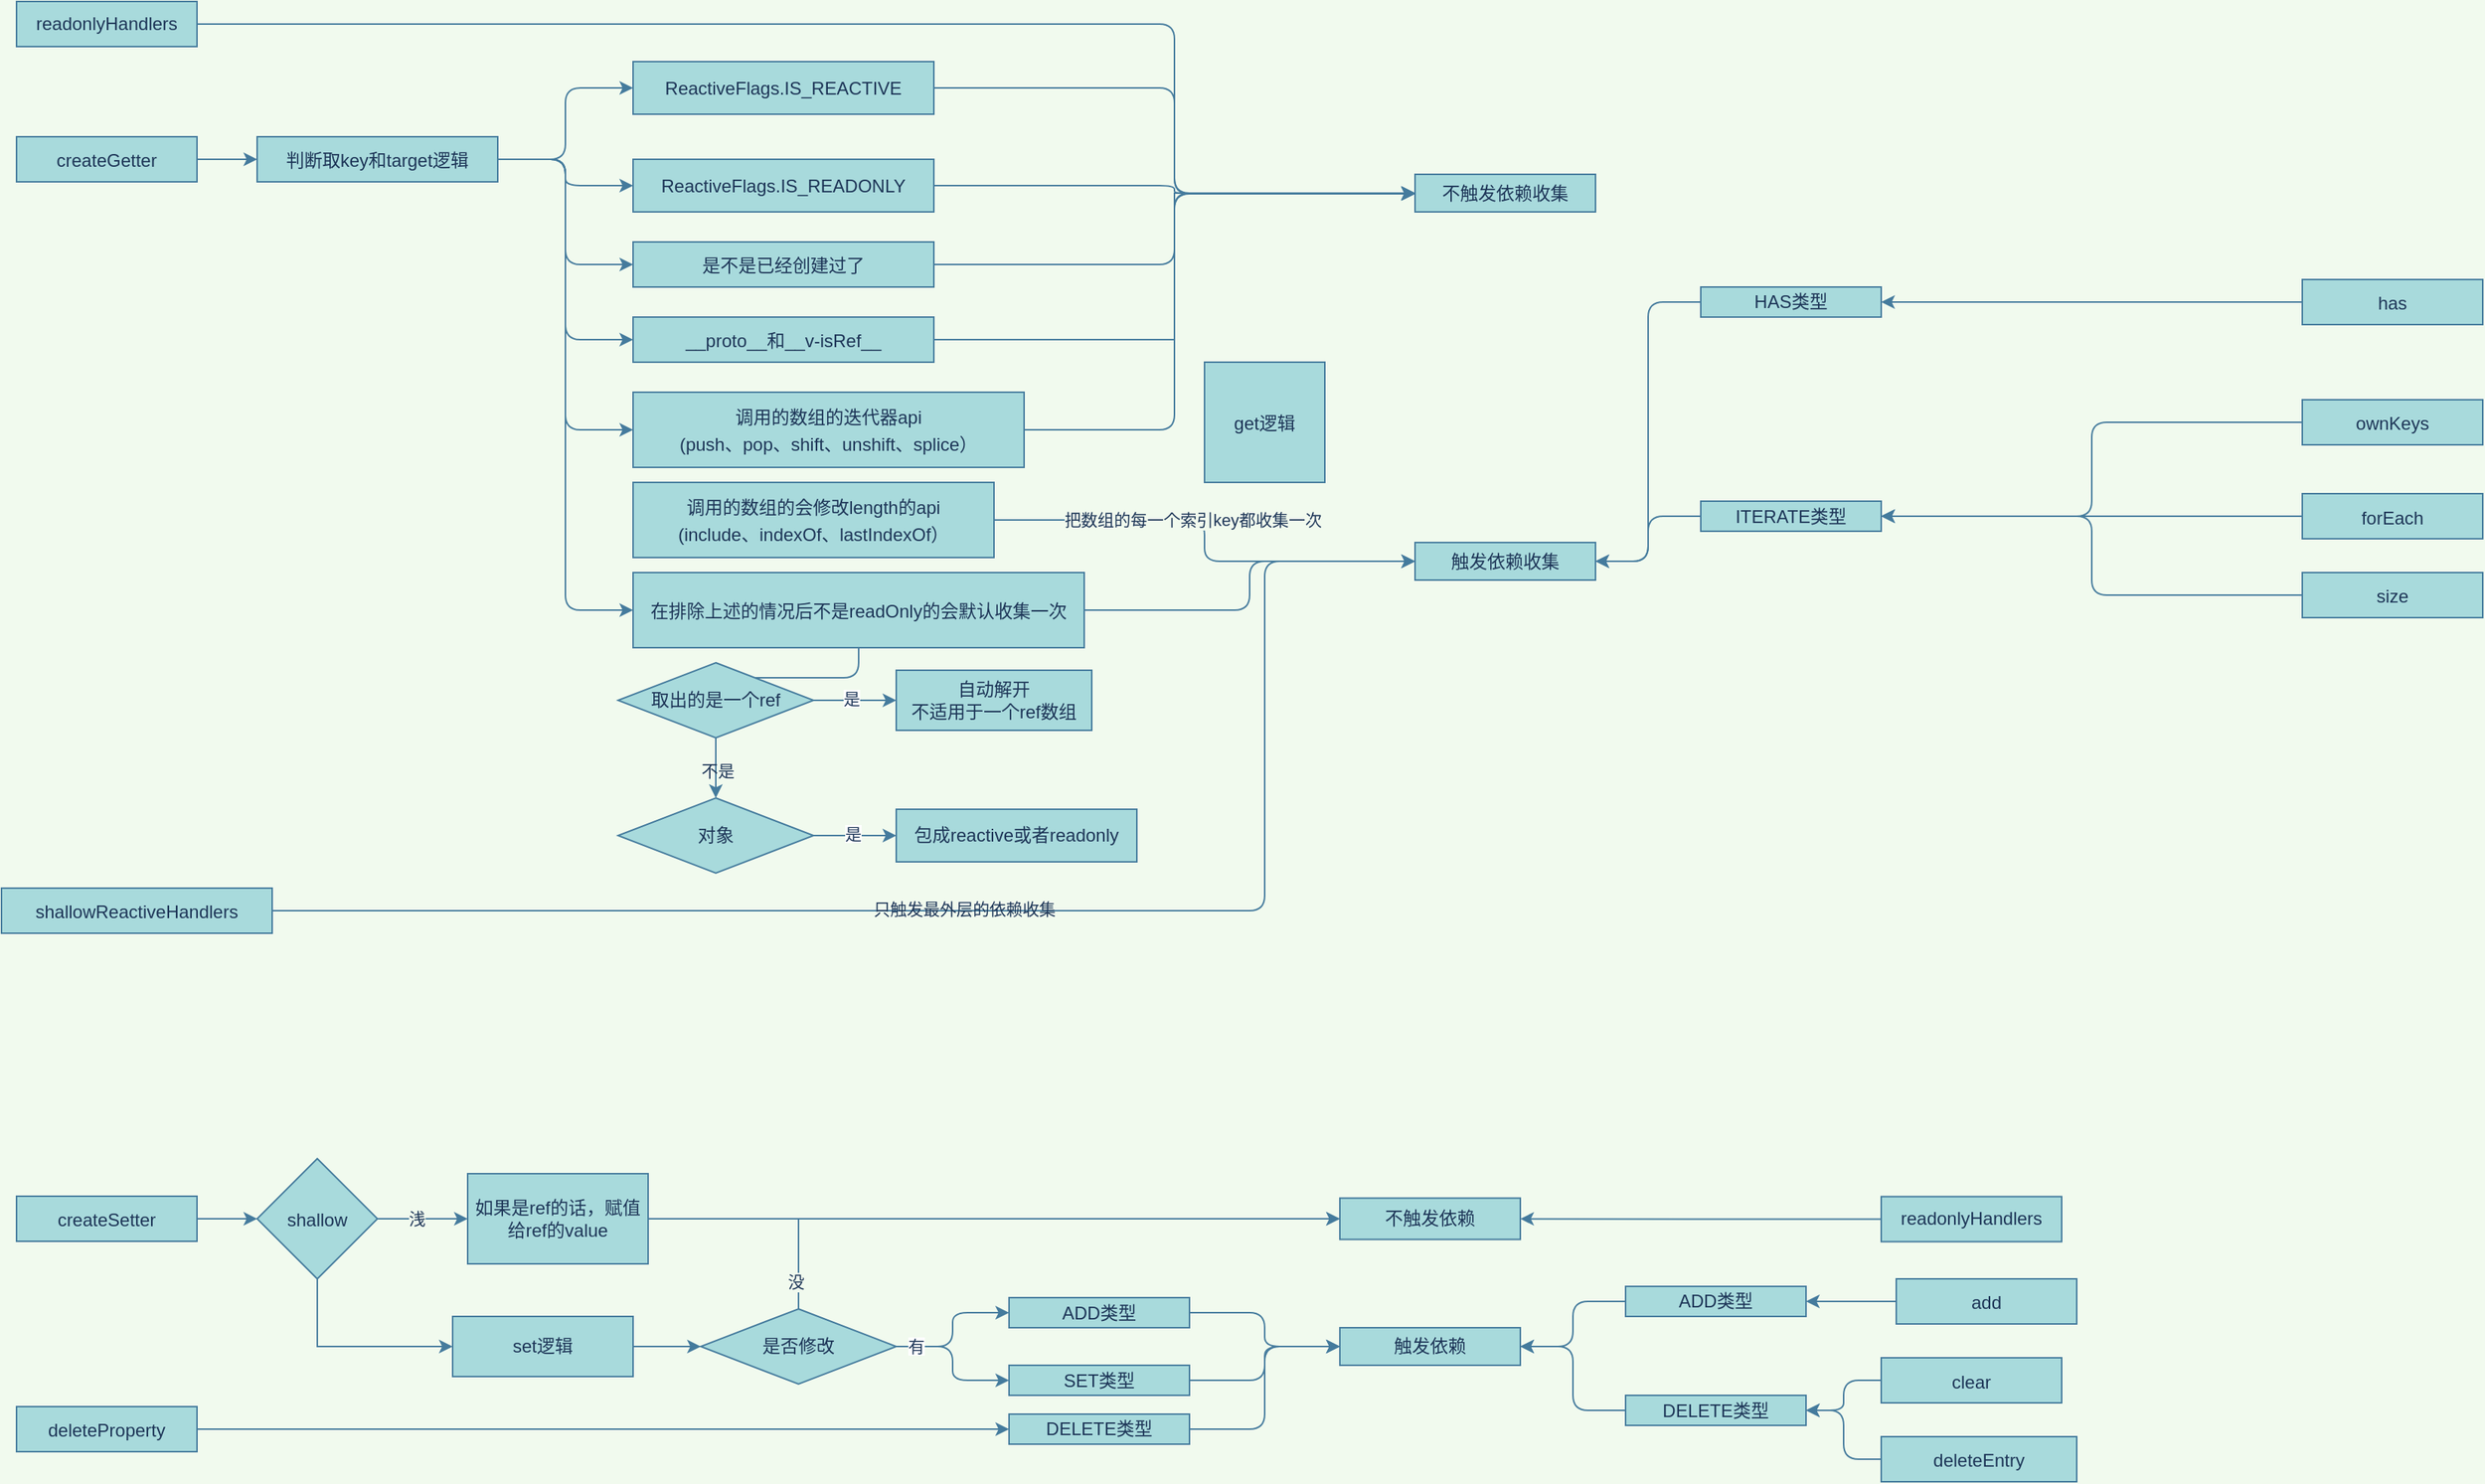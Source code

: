 <mxfile version="13.10.0" type="embed">
    <diagram id="I1sEE97VDQTC6iK8TLRU" name="第 1 页">
        <mxGraphModel dx="2783" dy="33" grid="1" gridSize="10" guides="1" tooltips="1" connect="1" arrows="1" fold="1" page="1" pageScale="1" pageWidth="850" pageHeight="1100" background="#F1FAEE" math="0" shadow="0">
            <root>
                <mxCell id="0"/>
                <mxCell id="1" parent="0"/>
                <mxCell id="44" value="" style="edgeStyle=orthogonalEdgeStyle;rounded=1;orthogonalLoop=1;jettySize=auto;html=1;strokeColor=#457B9D;fillColor=#A8DADC;fontColor=#1D3557;labelBackgroundColor=#F1FAEE;" parent="1" edge="1">
                    <mxGeometry relative="1" as="geometry">
                        <mxPoint x="-605" y="385" as="sourcePoint"/>
                    </mxGeometry>
                </mxCell>
                <mxCell id="48" value="成立" style="edgeLabel;html=1;align=center;verticalAlign=middle;resizable=0;points=[];fontColor=#1D3557;labelBackgroundColor=#F1FAEE;" parent="44" vertex="1" connectable="0">
                    <mxGeometry x="-0.572" y="-1" relative="1" as="geometry">
                        <mxPoint as="offset"/>
                    </mxGeometry>
                </mxCell>
                <mxCell id="56" value="" style="edgeStyle=orthogonalEdgeStyle;curved=0;rounded=1;sketch=0;orthogonalLoop=1;jettySize=auto;html=1;strokeColor=#457B9D;fillColor=#A8DADC;fontColor=#1D3557;labelBackgroundColor=#F1FAEE;" parent="1" source="57" target="67" edge="1">
                    <mxGeometry relative="1" as="geometry"/>
                </mxCell>
                <mxCell id="57" value="&lt;div style=&quot;line-height: 18px&quot;&gt;createGetter&lt;/div&gt;" style="rounded=0;whiteSpace=wrap;html=1;sketch=0;strokeColor=#457B9D;fillColor=#A8DADC;fontColor=#1D3557;" parent="1" vertex="1">
                    <mxGeometry x="-1160" y="1270" width="120" height="30" as="geometry"/>
                </mxCell>
                <mxCell id="100" value="" style="edgeStyle=orthogonalEdgeStyle;rounded=0;orthogonalLoop=1;jettySize=auto;html=1;strokeColor=#457B9D;fontColor=#1D3557;labelBackgroundColor=#F1FAEE;" parent="1" source="58" target="94" edge="1">
                    <mxGeometry relative="1" as="geometry"/>
                </mxCell>
                <mxCell id="58" value="&lt;div style=&quot;line-height: 18px&quot;&gt;createSetter&lt;/div&gt;" style="rounded=0;whiteSpace=wrap;html=1;sketch=0;strokeColor=#457B9D;fillColor=#A8DADC;fontColor=#1D3557;" parent="1" vertex="1">
                    <mxGeometry x="-1160" y="1975" width="120" height="30" as="geometry"/>
                </mxCell>
                <mxCell id="145" style="edgeStyle=orthogonalEdgeStyle;curved=0;rounded=1;sketch=0;orthogonalLoop=1;jettySize=auto;html=1;entryX=0;entryY=0.5;entryDx=0;entryDy=0;strokeColor=#457B9D;fillColor=#A8DADC;fontColor=#1D3557;labelBackgroundColor=#F1FAEE;" parent="1" source="59" target="68" edge="1">
                    <mxGeometry relative="1" as="geometry">
                        <Array as="points">
                            <mxPoint x="-390" y="1195"/>
                            <mxPoint x="-390" y="1308"/>
                            <mxPoint x="-230" y="1308"/>
                        </Array>
                    </mxGeometry>
                </mxCell>
                <mxCell id="59" value="readonlyHandlers" style="rounded=0;whiteSpace=wrap;html=1;sketch=0;strokeColor=#457B9D;fillColor=#A8DADC;fontColor=#1D3557;" parent="1" vertex="1">
                    <mxGeometry x="-1160" y="1180" width="120" height="30" as="geometry"/>
                </mxCell>
                <mxCell id="146" style="edgeStyle=orthogonalEdgeStyle;curved=0;rounded=1;sketch=0;orthogonalLoop=1;jettySize=auto;html=1;entryX=0;entryY=0.5;entryDx=0;entryDy=0;strokeColor=#457B9D;fillColor=#A8DADC;fontColor=#1D3557;labelBackgroundColor=#F1FAEE;" parent="1" source="60" target="78" edge="1">
                    <mxGeometry relative="1" as="geometry">
                        <Array as="points">
                            <mxPoint x="-330" y="1785"/>
                            <mxPoint x="-330" y="1553"/>
                        </Array>
                    </mxGeometry>
                </mxCell>
                <mxCell id="147" value="&lt;span style=&quot;&quot;&gt;只触发最外层的依赖收集&lt;/span&gt;" style="edgeLabel;html=1;align=center;verticalAlign=middle;resizable=0;points=[];fontColor=#1D3557;labelBackgroundColor=none;" parent="146" vertex="1" connectable="0">
                    <mxGeometry x="-0.073" y="1" relative="1" as="geometry">
                        <mxPoint as="offset"/>
                    </mxGeometry>
                </mxCell>
                <mxCell id="60" value="&lt;div style=&quot;line-height: 18px&quot;&gt;shallowReactiveHandlers&lt;/div&gt;" style="rounded=0;whiteSpace=wrap;html=1;sketch=0;strokeColor=#457B9D;fillColor=#A8DADC;fontColor=#1D3557;" parent="1" vertex="1">
                    <mxGeometry x="-1170" y="1770" width="180" height="30" as="geometry"/>
                </mxCell>
                <mxCell id="61" style="edgeStyle=orthogonalEdgeStyle;curved=0;rounded=1;sketch=0;orthogonalLoop=1;jettySize=auto;html=1;entryX=0;entryY=0.5;entryDx=0;entryDy=0;strokeColor=#457B9D;fillColor=#A8DADC;fontColor=#1D3557;labelBackgroundColor=#F1FAEE;" parent="1" source="67" target="70" edge="1">
                    <mxGeometry relative="1" as="geometry"/>
                </mxCell>
                <mxCell id="62" style="edgeStyle=orthogonalEdgeStyle;curved=0;rounded=1;sketch=0;orthogonalLoop=1;jettySize=auto;html=1;entryX=0;entryY=0.5;entryDx=0;entryDy=0;strokeColor=#457B9D;fillColor=#A8DADC;fontColor=#1D3557;labelBackgroundColor=#F1FAEE;" parent="1" source="67" target="72" edge="1">
                    <mxGeometry relative="1" as="geometry"/>
                </mxCell>
                <mxCell id="63" style="edgeStyle=orthogonalEdgeStyle;curved=0;rounded=1;sketch=0;orthogonalLoop=1;jettySize=auto;html=1;entryX=0;entryY=0.5;entryDx=0;entryDy=0;strokeColor=#457B9D;fillColor=#A8DADC;fontColor=#1D3557;labelBackgroundColor=#F1FAEE;" parent="1" source="67" target="74" edge="1">
                    <mxGeometry relative="1" as="geometry"/>
                </mxCell>
                <mxCell id="64" style="edgeStyle=orthogonalEdgeStyle;curved=0;rounded=1;sketch=0;orthogonalLoop=1;jettySize=auto;html=1;entryX=0;entryY=0.5;entryDx=0;entryDy=0;strokeColor=#457B9D;fillColor=#A8DADC;fontColor=#1D3557;labelBackgroundColor=#F1FAEE;" parent="1" source="67" target="79" edge="1">
                    <mxGeometry relative="1" as="geometry"/>
                </mxCell>
                <mxCell id="65" style="edgeStyle=orthogonalEdgeStyle;curved=0;rounded=1;sketch=0;orthogonalLoop=1;jettySize=auto;html=1;entryX=0;entryY=0.5;entryDx=0;entryDy=0;strokeColor=#457B9D;fillColor=#A8DADC;fontColor=#1D3557;labelBackgroundColor=#F1FAEE;" parent="1" source="67" target="77" edge="1">
                    <mxGeometry relative="1" as="geometry"/>
                </mxCell>
                <mxCell id="66" style="edgeStyle=orthogonalEdgeStyle;curved=0;rounded=1;sketch=0;orthogonalLoop=1;jettySize=auto;html=1;entryX=0;entryY=0.5;entryDx=0;entryDy=0;strokeColor=#457B9D;fillColor=#A8DADC;fontColor=#1D3557;labelBackgroundColor=#F1FAEE;" parent="1" source="67" target="82" edge="1">
                    <mxGeometry relative="1" as="geometry"/>
                </mxCell>
                <mxCell id="67" value="&lt;div style=&quot;line-height: 18px&quot;&gt;判断取key和target逻辑&lt;/div&gt;" style="rounded=0;whiteSpace=wrap;html=1;sketch=0;strokeColor=#457B9D;fillColor=#A8DADC;fontColor=#1D3557;" parent="1" vertex="1">
                    <mxGeometry x="-1000" y="1270" width="160" height="30" as="geometry"/>
                </mxCell>
                <mxCell id="68" value="不触发依赖收集" style="rounded=0;whiteSpace=wrap;html=1;sketch=0;strokeColor=#457B9D;fillColor=#A8DADC;fontColor=#1D3557;" parent="1" vertex="1">
                    <mxGeometry x="-230" y="1295" width="120" height="25" as="geometry"/>
                </mxCell>
                <mxCell id="69" style="edgeStyle=orthogonalEdgeStyle;curved=0;rounded=1;sketch=0;orthogonalLoop=1;jettySize=auto;html=1;exitX=1;exitY=0.5;exitDx=0;exitDy=0;entryX=0;entryY=0.5;entryDx=0;entryDy=0;strokeColor=#457B9D;fillColor=#A8DADC;fontColor=#1D3557;labelBackgroundColor=#F1FAEE;" parent="1" source="70" target="68" edge="1">
                    <mxGeometry relative="1" as="geometry"/>
                </mxCell>
                <mxCell id="70" value="ReactiveFlags.IS_REACTIVE" style="rounded=0;whiteSpace=wrap;html=1;sketch=0;strokeColor=#457B9D;fillColor=#A8DADC;fontColor=#1D3557;labelBackgroundColor=none;" parent="1" vertex="1">
                    <mxGeometry x="-750" y="1220" width="200" height="35" as="geometry"/>
                </mxCell>
                <mxCell id="71" style="edgeStyle=orthogonalEdgeStyle;curved=0;rounded=1;sketch=0;orthogonalLoop=1;jettySize=auto;html=1;entryX=0;entryY=0.5;entryDx=0;entryDy=0;strokeColor=#457B9D;fillColor=#A8DADC;fontColor=#1D3557;labelBackgroundColor=#F1FAEE;" parent="1" source="72" target="68" edge="1">
                    <mxGeometry relative="1" as="geometry"/>
                </mxCell>
                <mxCell id="72" value="ReactiveFlags.IS_READONLY" style="rounded=0;whiteSpace=wrap;html=1;sketch=0;strokeColor=#457B9D;fillColor=#A8DADC;fontColor=#1D3557;labelBackgroundColor=none;" parent="1" vertex="1">
                    <mxGeometry x="-750" y="1285" width="200" height="35" as="geometry"/>
                </mxCell>
                <mxCell id="73" style="edgeStyle=orthogonalEdgeStyle;curved=0;rounded=1;sketch=0;orthogonalLoop=1;jettySize=auto;html=1;entryX=0;entryY=0.5;entryDx=0;entryDy=0;strokeColor=#457B9D;fillColor=#A8DADC;fontColor=#1D3557;labelBackgroundColor=#F1FAEE;" parent="1" source="74" target="68" edge="1">
                    <mxGeometry relative="1" as="geometry"/>
                </mxCell>
                <mxCell id="74" value="&lt;div style=&quot;line-height: 18px&quot;&gt;是不是已经创建过了&lt;/div&gt;" style="rounded=0;whiteSpace=wrap;html=1;sketch=0;strokeColor=#457B9D;fillColor=#A8DADC;fontColor=#1D3557;labelBackgroundColor=none;" parent="1" vertex="1">
                    <mxGeometry x="-750" y="1340" width="200" height="30" as="geometry"/>
                </mxCell>
                <mxCell id="75" style="edgeStyle=orthogonalEdgeStyle;curved=0;rounded=1;sketch=0;orthogonalLoop=1;jettySize=auto;html=1;strokeColor=#457B9D;fillColor=#A8DADC;fontColor=#1D3557;exitX=1;exitY=0.5;exitDx=0;exitDy=0;labelBackgroundColor=#F1FAEE;" parent="1" source="133" target="78" edge="1">
                    <mxGeometry relative="1" as="geometry"/>
                </mxCell>
                <mxCell id="76" value="把数组的每一个索引key都收集一次" style="edgeLabel;html=1;align=center;verticalAlign=middle;resizable=0;points=[];fontColor=#1D3557;labelBackgroundColor=#F1FAEE;" parent="75" vertex="1" connectable="0">
                    <mxGeometry x="-0.2" y="1" relative="1" as="geometry">
                        <mxPoint x="8.28" y="1" as="offset"/>
                    </mxGeometry>
                </mxCell>
                <mxCell id="134" style="edgeStyle=orthogonalEdgeStyle;curved=0;rounded=1;sketch=0;orthogonalLoop=1;jettySize=auto;html=1;entryX=0;entryY=0.5;entryDx=0;entryDy=0;strokeColor=#457B9D;fillColor=#A8DADC;fontColor=#1D3557;labelBackgroundColor=#F1FAEE;" parent="1" source="77" target="68" edge="1">
                    <mxGeometry relative="1" as="geometry">
                        <Array as="points">
                            <mxPoint x="-390" y="1465"/>
                            <mxPoint x="-390" y="1308"/>
                            <mxPoint x="-230" y="1308"/>
                        </Array>
                    </mxGeometry>
                </mxCell>
                <mxCell id="77" value="&lt;div style=&quot;line-height: 18px&quot;&gt;调用的数组的迭代器api&lt;/div&gt;&lt;div style=&quot;line-height: 18px&quot;&gt;(push、pop、shift、unshift、splice）&lt;/div&gt;" style="rounded=0;whiteSpace=wrap;html=1;sketch=0;strokeColor=#457B9D;fillColor=#A8DADC;fontColor=#1D3557;labelBackgroundColor=none;" parent="1" vertex="1">
                    <mxGeometry x="-750" y="1440" width="260" height="50" as="geometry"/>
                </mxCell>
                <mxCell id="78" value="触发依赖收集" style="rounded=0;whiteSpace=wrap;html=1;sketch=0;strokeColor=#457B9D;fillColor=#A8DADC;fontColor=#1D3557;" parent="1" vertex="1">
                    <mxGeometry x="-230" y="1540" width="120" height="25" as="geometry"/>
                </mxCell>
                <mxCell id="103" style="edgeStyle=orthogonalEdgeStyle;rounded=0;orthogonalLoop=1;jettySize=auto;html=1;entryX=0;entryY=0.5;entryDx=0;entryDy=0;strokeColor=#457B9D;fontColor=#1D3557;labelBackgroundColor=#F1FAEE;" parent="1" source="79" target="68" edge="1">
                    <mxGeometry relative="1" as="geometry"/>
                </mxCell>
                <mxCell id="79" value="&lt;div style=&quot;line-height: 18px&quot;&gt;__proto__和__v-isRef__&lt;/div&gt;" style="rounded=0;whiteSpace=wrap;html=1;sketch=0;strokeColor=#457B9D;fillColor=#A8DADC;fontColor=#1D3557;labelBackgroundColor=none;" parent="1" vertex="1">
                    <mxGeometry x="-750" y="1390" width="200" height="30" as="geometry"/>
                </mxCell>
                <mxCell id="80" style="edgeStyle=orthogonalEdgeStyle;curved=0;rounded=1;sketch=0;orthogonalLoop=1;jettySize=auto;html=1;entryX=0;entryY=0.5;entryDx=0;entryDy=0;strokeColor=#457B9D;fillColor=#A8DADC;fontColor=#1D3557;labelBackgroundColor=#F1FAEE;" parent="1" source="82" target="78" edge="1">
                    <mxGeometry relative="1" as="geometry"/>
                </mxCell>
                <mxCell id="81" value="" style="edgeStyle=orthogonalEdgeStyle;curved=0;rounded=1;sketch=0;orthogonalLoop=1;jettySize=auto;html=1;strokeColor=#457B9D;fillColor=#A8DADC;fontColor=#1D3557;labelBackgroundColor=#F1FAEE;" parent="1" source="82" target="87" edge="1">
                    <mxGeometry relative="1" as="geometry"/>
                </mxCell>
                <mxCell id="82" value="&lt;div style=&quot;line-height: 18px&quot;&gt;在排除上述的情况后不是readOnly的会默认收集一次&lt;/div&gt;" style="rounded=0;whiteSpace=wrap;html=1;sketch=0;strokeColor=#457B9D;fillColor=#A8DADC;fontColor=#1D3557;labelBackgroundColor=none;" parent="1" vertex="1">
                    <mxGeometry x="-750" y="1560" width="300" height="50" as="geometry"/>
                </mxCell>
                <mxCell id="83" value="" style="edgeStyle=orthogonalEdgeStyle;curved=0;rounded=1;sketch=0;orthogonalLoop=1;jettySize=auto;html=1;strokeColor=#457B9D;fillColor=#A8DADC;fontColor=#1D3557;labelBackgroundColor=#F1FAEE;" parent="1" source="87" target="88" edge="1">
                    <mxGeometry relative="1" as="geometry"/>
                </mxCell>
                <mxCell id="84" value="&lt;span style=&quot;background-color: rgb(255 , 255 , 255)&quot;&gt;是&lt;/span&gt;" style="edgeLabel;html=1;align=center;verticalAlign=middle;resizable=0;points=[];fontColor=#1D3557;labelBackgroundColor=#F1FAEE;" parent="83" vertex="1" connectable="0">
                    <mxGeometry x="-0.107" y="1" relative="1" as="geometry">
                        <mxPoint as="offset"/>
                    </mxGeometry>
                </mxCell>
                <mxCell id="85" value="" style="edgeStyle=orthogonalEdgeStyle;curved=0;rounded=1;sketch=0;orthogonalLoop=1;jettySize=auto;html=1;strokeColor=#457B9D;fillColor=#A8DADC;fontColor=#1D3557;labelBackgroundColor=#F1FAEE;" parent="1" source="87" target="91" edge="1">
                    <mxGeometry relative="1" as="geometry"/>
                </mxCell>
                <mxCell id="86" value="&lt;span style=&quot;&quot;&gt;不是&lt;/span&gt;" style="edgeLabel;html=1;align=center;verticalAlign=middle;resizable=0;points=[];fontColor=#1D3557;labelBackgroundColor=none;" parent="85" vertex="1" connectable="0">
                    <mxGeometry x="0.106" y="1" relative="1" as="geometry">
                        <mxPoint as="offset"/>
                    </mxGeometry>
                </mxCell>
                <mxCell id="87" value="取出的是一个ref" style="rhombus;whiteSpace=wrap;html=1;rounded=0;strokeColor=#457B9D;fillColor=#A8DADC;labelBackgroundColor=none;sketch=0;fontColor=#1D3557;" parent="1" vertex="1">
                    <mxGeometry x="-760" y="1620" width="130" height="50" as="geometry"/>
                </mxCell>
                <mxCell id="88" value="自动解开&lt;br&gt;不适用于一个ref数组" style="whiteSpace=wrap;html=1;rounded=0;fontColor=#1D3557;strokeColor=#457B9D;fillColor=#A8DADC;sketch=0;" parent="1" vertex="1">
                    <mxGeometry x="-575" y="1625" width="130" height="40" as="geometry"/>
                </mxCell>
                <mxCell id="89" value="" style="edgeStyle=orthogonalEdgeStyle;curved=0;rounded=1;sketch=0;orthogonalLoop=1;jettySize=auto;html=1;strokeColor=#457B9D;fillColor=#A8DADC;fontColor=#1D3557;labelBackgroundColor=#F1FAEE;" parent="1" source="91" target="92" edge="1">
                    <mxGeometry relative="1" as="geometry"/>
                </mxCell>
                <mxCell id="90" value="&lt;span style=&quot;background-color: rgb(255 , 255 , 255)&quot;&gt;是&lt;/span&gt;" style="edgeLabel;html=1;align=center;verticalAlign=middle;resizable=0;points=[];fontColor=#1D3557;labelBackgroundColor=#F1FAEE;" parent="89" vertex="1" connectable="0">
                    <mxGeometry x="-0.057" y="1" relative="1" as="geometry">
                        <mxPoint as="offset"/>
                    </mxGeometry>
                </mxCell>
                <mxCell id="91" value="对象" style="rhombus;whiteSpace=wrap;html=1;rounded=0;strokeColor=#457B9D;fillColor=#A8DADC;labelBackgroundColor=none;sketch=0;fontColor=#1D3557;" parent="1" vertex="1">
                    <mxGeometry x="-760" y="1710" width="130" height="50" as="geometry"/>
                </mxCell>
                <mxCell id="92" value="包成reactive或者readonly" style="whiteSpace=wrap;html=1;rounded=0;fontColor=#1D3557;strokeColor=#457B9D;fillColor=#A8DADC;sketch=0;" parent="1" vertex="1">
                    <mxGeometry x="-575" y="1717.5" width="160" height="35" as="geometry"/>
                </mxCell>
                <mxCell id="101" value="" style="edgeStyle=orthogonalEdgeStyle;rounded=0;orthogonalLoop=1;jettySize=auto;html=1;strokeColor=#457B9D;fontColor=#1D3557;labelBackgroundColor=#F1FAEE;" parent="1" source="94" target="96" edge="1">
                    <mxGeometry relative="1" as="geometry"/>
                </mxCell>
                <mxCell id="129" value="浅" style="edgeLabel;html=1;align=center;verticalAlign=middle;resizable=0;points=[];fontColor=#1D3557;labelBackgroundColor=#F1FAEE;" parent="101" vertex="1" connectable="0">
                    <mxGeometry x="-0.141" relative="1" as="geometry">
                        <mxPoint as="offset"/>
                    </mxGeometry>
                </mxCell>
                <mxCell id="108" style="edgeStyle=orthogonalEdgeStyle;rounded=0;orthogonalLoop=1;jettySize=auto;html=1;entryX=0;entryY=0.5;entryDx=0;entryDy=0;strokeColor=#457B9D;fontColor=#1D3557;exitX=0.5;exitY=1;exitDx=0;exitDy=0;labelBackgroundColor=#F1FAEE;" parent="1" source="94" target="98" edge="1">
                    <mxGeometry relative="1" as="geometry"/>
                </mxCell>
                <mxCell id="94" value="&lt;div style=&quot;line-height: 18px&quot;&gt;shallow&lt;/div&gt;" style="rhombus;whiteSpace=wrap;html=1;rounded=0;fontColor=#1D3557;strokeColor=#457B9D;fillColor=#A8DADC;sketch=0;" parent="1" vertex="1">
                    <mxGeometry x="-1000" y="1950" width="80" height="80" as="geometry"/>
                </mxCell>
                <mxCell id="113" style="edgeStyle=orthogonalEdgeStyle;rounded=0;orthogonalLoop=1;jettySize=auto;html=1;entryX=0;entryY=0.5;entryDx=0;entryDy=0;strokeColor=#457B9D;fontColor=#1D3557;labelBackgroundColor=#F1FAEE;" parent="1" source="96" target="112" edge="1">
                    <mxGeometry relative="1" as="geometry"/>
                </mxCell>
                <mxCell id="96" value="如果是ref的话，赋值给ref的value" style="whiteSpace=wrap;html=1;rounded=0;fontColor=#1D3557;strokeColor=#457B9D;fillColor=#A8DADC;sketch=0;" parent="1" vertex="1">
                    <mxGeometry x="-860" y="1960" width="120" height="60" as="geometry"/>
                </mxCell>
                <mxCell id="109" value="" style="edgeStyle=orthogonalEdgeStyle;rounded=0;orthogonalLoop=1;jettySize=auto;html=1;strokeColor=#457B9D;entryX=0;entryY=0.5;entryDx=0;entryDy=0;fontColor=#1D3557;labelBackgroundColor=#F1FAEE;" parent="1" source="98" target="116" edge="1">
                    <mxGeometry relative="1" as="geometry">
                        <mxPoint x="-680" y="2075" as="targetPoint"/>
                    </mxGeometry>
                </mxCell>
                <mxCell id="98" value="set逻辑" style="whiteSpace=wrap;html=1;rounded=0;fontColor=#1D3557;strokeColor=#457B9D;fillColor=#A8DADC;sketch=0;" parent="1" vertex="1">
                    <mxGeometry x="-870" y="2055" width="120" height="40" as="geometry"/>
                </mxCell>
                <mxCell id="105" value="&lt;div style=&quot;line-height: 18px&quot;&gt;get逻辑&lt;/div&gt;" style="whiteSpace=wrap;html=1;aspect=fixed;fillColor=#A8DADC;strokeColor=#457B9D;fontColor=#1D3557;" parent="1" vertex="1">
                    <mxGeometry x="-370" y="1420" width="80" height="80" as="geometry"/>
                </mxCell>
                <mxCell id="111" value="触发依赖" style="rounded=0;whiteSpace=wrap;html=1;sketch=0;strokeColor=#457B9D;fillColor=#A8DADC;fontColor=#1D3557;" parent="1" vertex="1">
                    <mxGeometry x="-280" y="2062.5" width="120" height="25" as="geometry"/>
                </mxCell>
                <mxCell id="112" value="不触发依赖" style="rounded=0;whiteSpace=wrap;html=1;sketch=0;strokeColor=#457B9D;fillColor=#A8DADC;fontColor=#1D3557;" parent="1" vertex="1">
                    <mxGeometry x="-280" y="1976.25" width="120" height="27.5" as="geometry"/>
                </mxCell>
                <mxCell id="117" style="edgeStyle=orthogonalEdgeStyle;rounded=0;orthogonalLoop=1;jettySize=auto;html=1;entryX=0;entryY=0.5;entryDx=0;entryDy=0;strokeColor=#457B9D;exitX=0.5;exitY=0;exitDx=0;exitDy=0;fontColor=#1D3557;labelBackgroundColor=#F1FAEE;" parent="1" source="116" target="112" edge="1">
                    <mxGeometry relative="1" as="geometry"/>
                </mxCell>
                <mxCell id="118" value="没" style="edgeLabel;html=1;align=center;verticalAlign=middle;resizable=0;points=[];fontColor=#1D3557;labelBackgroundColor=#F1FAEE;" parent="117" vertex="1" connectable="0">
                    <mxGeometry x="-0.915" y="2" relative="1" as="geometry">
                        <mxPoint as="offset"/>
                    </mxGeometry>
                </mxCell>
                <mxCell id="124" style="edgeStyle=orthogonalEdgeStyle;curved=0;rounded=1;sketch=0;orthogonalLoop=1;jettySize=auto;html=1;entryX=0;entryY=0.5;entryDx=0;entryDy=0;strokeColor=#457B9D;fillColor=#A8DADC;fontColor=#1D3557;labelBackgroundColor=#F1FAEE;" parent="1" source="116" target="122" edge="1">
                    <mxGeometry relative="1" as="geometry"/>
                </mxCell>
                <mxCell id="125" style="edgeStyle=orthogonalEdgeStyle;curved=0;rounded=1;sketch=0;orthogonalLoop=1;jettySize=auto;html=1;entryX=0;entryY=0.5;entryDx=0;entryDy=0;strokeColor=#457B9D;fillColor=#A8DADC;fontColor=#1D3557;labelBackgroundColor=#F1FAEE;" parent="1" source="116" target="123" edge="1">
                    <mxGeometry relative="1" as="geometry"/>
                </mxCell>
                <mxCell id="128" value="&lt;span style=&quot;background-color: rgb(255 , 255 , 255)&quot;&gt;有&lt;/span&gt;" style="edgeLabel;html=1;align=center;verticalAlign=middle;resizable=0;points=[];fontColor=#1D3557;labelBackgroundColor=#F1FAEE;" parent="125" vertex="1" connectable="0">
                    <mxGeometry x="-0.737" relative="1" as="geometry">
                        <mxPoint as="offset"/>
                    </mxGeometry>
                </mxCell>
                <mxCell id="116" value="是否修改" style="rhombus;whiteSpace=wrap;html=1;rounded=0;strokeColor=#457B9D;fillColor=#A8DADC;labelBackgroundColor=none;sketch=0;fontColor=#1D3557;" parent="1" vertex="1">
                    <mxGeometry x="-705" y="2050" width="130" height="50" as="geometry"/>
                </mxCell>
                <mxCell id="126" style="edgeStyle=orthogonalEdgeStyle;curved=0;rounded=1;sketch=0;orthogonalLoop=1;jettySize=auto;html=1;entryX=0;entryY=0.5;entryDx=0;entryDy=0;strokeColor=#457B9D;fillColor=#A8DADC;fontColor=#1D3557;labelBackgroundColor=#F1FAEE;" parent="1" source="122" target="111" edge="1">
                    <mxGeometry relative="1" as="geometry"/>
                </mxCell>
                <mxCell id="122" value="ADD类型" style="rounded=0;whiteSpace=wrap;html=1;sketch=0;strokeColor=#457B9D;fillColor=#A8DADC;fontColor=#1D3557;" parent="1" vertex="1">
                    <mxGeometry x="-500" y="2042.5" width="120" height="20" as="geometry"/>
                </mxCell>
                <mxCell id="127" style="edgeStyle=orthogonalEdgeStyle;curved=0;rounded=1;sketch=0;orthogonalLoop=1;jettySize=auto;html=1;entryX=0;entryY=0.5;entryDx=0;entryDy=0;strokeColor=#457B9D;fillColor=#A8DADC;fontColor=#1D3557;labelBackgroundColor=#F1FAEE;" parent="1" source="123" target="111" edge="1">
                    <mxGeometry relative="1" as="geometry"/>
                </mxCell>
                <mxCell id="123" value="SET类型" style="rounded=0;whiteSpace=wrap;html=1;sketch=0;strokeColor=#457B9D;fillColor=#A8DADC;fontColor=#1D3557;" parent="1" vertex="1">
                    <mxGeometry x="-500" y="2087.5" width="120" height="20" as="geometry"/>
                </mxCell>
                <mxCell id="137" style="edgeStyle=orthogonalEdgeStyle;curved=0;rounded=1;sketch=0;orthogonalLoop=1;jettySize=auto;html=1;entryX=0;entryY=0.5;entryDx=0;entryDy=0;strokeColor=#457B9D;fillColor=#A8DADC;fontColor=#1D3557;labelBackgroundColor=#F1FAEE;" parent="1" source="130" target="136" edge="1">
                    <mxGeometry relative="1" as="geometry"/>
                </mxCell>
                <mxCell id="130" value="&lt;div style=&quot;line-height: 18px&quot;&gt;&lt;div style=&quot;line-height: 18px&quot;&gt;deleteProperty&lt;/div&gt;&lt;/div&gt;" style="rounded=0;whiteSpace=wrap;html=1;sketch=0;strokeColor=#457B9D;fillColor=#A8DADC;fontColor=#1D3557;" parent="1" vertex="1">
                    <mxGeometry x="-1160" y="2115" width="120" height="30" as="geometry"/>
                </mxCell>
                <mxCell id="144" style="edgeStyle=orthogonalEdgeStyle;curved=0;rounded=1;sketch=0;orthogonalLoop=1;jettySize=auto;html=1;entryX=1;entryY=0.5;entryDx=0;entryDy=0;strokeColor=#457B9D;fillColor=#A8DADC;fontColor=#1D3557;labelBackgroundColor=#F1FAEE;" parent="1" source="131" target="140" edge="1">
                    <mxGeometry relative="1" as="geometry"/>
                </mxCell>
                <mxCell id="131" value="&lt;div style=&quot;line-height: 18px&quot;&gt;&lt;div style=&quot;line-height: 18px&quot;&gt;ownKeys&lt;/div&gt;&lt;/div&gt;" style="rounded=0;whiteSpace=wrap;html=1;sketch=0;strokeColor=#457B9D;fillColor=#A8DADC;fontColor=#1D3557;" parent="1" vertex="1">
                    <mxGeometry x="360" y="1445" width="120" height="30" as="geometry"/>
                </mxCell>
                <mxCell id="143" style="edgeStyle=orthogonalEdgeStyle;curved=0;rounded=1;sketch=0;orthogonalLoop=1;jettySize=auto;html=1;entryX=1;entryY=0.5;entryDx=0;entryDy=0;strokeColor=#457B9D;fillColor=#A8DADC;fontColor=#1D3557;labelBackgroundColor=#F1FAEE;" parent="1" source="132" target="139" edge="1">
                    <mxGeometry relative="1" as="geometry"/>
                </mxCell>
                <mxCell id="132" value="&lt;div style=&quot;line-height: 18px&quot;&gt;&lt;div style=&quot;line-height: 18px&quot;&gt;has&lt;/div&gt;&lt;/div&gt;" style="rounded=0;whiteSpace=wrap;html=1;sketch=0;strokeColor=#457B9D;fillColor=#A8DADC;fontColor=#1D3557;" parent="1" vertex="1">
                    <mxGeometry x="360" y="1365" width="120" height="30" as="geometry"/>
                </mxCell>
                <mxCell id="133" value="&lt;div style=&quot;line-height: 18px&quot;&gt;调用的数组的会修改length的api&lt;/div&gt;&lt;div style=&quot;line-height: 18px&quot;&gt;(include、indexOf、lastIndexOf）&lt;/div&gt;" style="rounded=0;whiteSpace=wrap;html=1;sketch=0;strokeColor=#457B9D;fillColor=#A8DADC;fontColor=#1D3557;labelBackgroundColor=none;" parent="1" vertex="1">
                    <mxGeometry x="-750" y="1500" width="240" height="50" as="geometry"/>
                </mxCell>
                <mxCell id="138" style="edgeStyle=orthogonalEdgeStyle;curved=0;rounded=1;sketch=0;orthogonalLoop=1;jettySize=auto;html=1;entryX=0;entryY=0.5;entryDx=0;entryDy=0;strokeColor=#457B9D;fillColor=#A8DADC;fontColor=#1D3557;labelBackgroundColor=#F1FAEE;" parent="1" source="136" target="111" edge="1">
                    <mxGeometry relative="1" as="geometry"/>
                </mxCell>
                <mxCell id="136" value="DELETE类型" style="rounded=0;whiteSpace=wrap;html=1;sketch=0;strokeColor=#457B9D;fillColor=#A8DADC;fontColor=#1D3557;" parent="1" vertex="1">
                    <mxGeometry x="-500" y="2120" width="120" height="20" as="geometry"/>
                </mxCell>
                <mxCell id="141" style="edgeStyle=orthogonalEdgeStyle;curved=0;rounded=1;sketch=0;orthogonalLoop=1;jettySize=auto;html=1;entryX=1;entryY=0.5;entryDx=0;entryDy=0;strokeColor=#457B9D;fillColor=#A8DADC;fontColor=#1D3557;labelBackgroundColor=#F1FAEE;" parent="1" source="139" target="78" edge="1">
                    <mxGeometry relative="1" as="geometry"/>
                </mxCell>
                <mxCell id="139" value="HAS类型" style="rounded=0;whiteSpace=wrap;html=1;sketch=0;strokeColor=#457B9D;fillColor=#A8DADC;fontColor=#1D3557;" parent="1" vertex="1">
                    <mxGeometry x="-40" y="1370" width="120" height="20" as="geometry"/>
                </mxCell>
                <mxCell id="142" style="edgeStyle=orthogonalEdgeStyle;curved=0;rounded=1;sketch=0;orthogonalLoop=1;jettySize=auto;html=1;entryX=1;entryY=0.5;entryDx=0;entryDy=0;strokeColor=#457B9D;fillColor=#A8DADC;fontColor=#1D3557;exitX=0;exitY=0.5;exitDx=0;exitDy=0;labelBackgroundColor=#F1FAEE;" parent="1" source="140" target="78" edge="1">
                    <mxGeometry relative="1" as="geometry">
                        <mxPoint x="150" y="1610" as="sourcePoint"/>
                    </mxGeometry>
                </mxCell>
                <mxCell id="140" value="ITERATE类型" style="rounded=0;whiteSpace=wrap;html=1;sketch=0;strokeColor=#457B9D;fillColor=#A8DADC;fontColor=#1D3557;" parent="1" vertex="1">
                    <mxGeometry x="-40" y="1512.5" width="120" height="20" as="geometry"/>
                </mxCell>
                <mxCell id="161" style="edgeStyle=orthogonalEdgeStyle;curved=0;rounded=1;sketch=0;orthogonalLoop=1;jettySize=auto;html=1;entryX=1;entryY=0.5;entryDx=0;entryDy=0;strokeColor=#457B9D;fillColor=#A8DADC;fontColor=#1D3557;" parent="1" source="149" target="160" edge="1">
                    <mxGeometry relative="1" as="geometry">
                        <mxPoint x="30" y="2130" as="targetPoint"/>
                    </mxGeometry>
                </mxCell>
                <mxCell id="149" value="&lt;div style=&quot;line-height: 18px&quot;&gt;&lt;div style=&quot;line-height: 18px&quot;&gt;clear&lt;/div&gt;&lt;/div&gt;" style="rounded=0;whiteSpace=wrap;html=1;sketch=0;strokeColor=#457B9D;fillColor=#A8DADC;fontColor=#1D3557;" parent="1" vertex="1">
                    <mxGeometry x="80" y="2082.5" width="120" height="30" as="geometry"/>
                </mxCell>
                <mxCell id="162" style="edgeStyle=orthogonalEdgeStyle;curved=0;rounded=1;sketch=0;orthogonalLoop=1;jettySize=auto;html=1;entryX=1;entryY=0.5;entryDx=0;entryDy=0;strokeColor=#457B9D;fillColor=#A8DADC;fontColor=#1D3557;" parent="1" source="150" target="160" edge="1">
                    <mxGeometry relative="1" as="geometry">
                        <mxPoint x="30" y="2130" as="targetPoint"/>
                    </mxGeometry>
                </mxCell>
                <mxCell id="150" value="&lt;div style=&quot;line-height: 18px&quot;&gt;&lt;div style=&quot;line-height: 18px&quot;&gt;&lt;div style=&quot;line-height: 18px&quot;&gt;deleteEntry&lt;/div&gt;&lt;/div&gt;&lt;/div&gt;" style="rounded=0;whiteSpace=wrap;html=1;sketch=0;strokeColor=#457B9D;fillColor=#A8DADC;fontColor=#1D3557;" parent="1" vertex="1">
                    <mxGeometry x="80" y="2135" width="130" height="30" as="geometry"/>
                </mxCell>
                <mxCell id="166" value="" style="edgeStyle=orthogonalEdgeStyle;curved=0;rounded=1;sketch=0;orthogonalLoop=1;jettySize=auto;html=1;strokeColor=#457B9D;fillColor=#A8DADC;fontColor=#1D3557;" parent="1" source="151" target="158" edge="1">
                    <mxGeometry relative="1" as="geometry"/>
                </mxCell>
                <mxCell id="151" value="&lt;div style=&quot;line-height: 18px&quot;&gt;&lt;div style=&quot;line-height: 18px&quot;&gt;&lt;div style=&quot;line-height: 18px&quot;&gt;&lt;div style=&quot;line-height: 18px&quot;&gt;add&lt;/div&gt;&lt;/div&gt;&lt;/div&gt;&lt;/div&gt;" style="rounded=0;whiteSpace=wrap;html=1;sketch=0;strokeColor=#457B9D;fillColor=#A8DADC;fontColor=#1D3557;" parent="1" vertex="1">
                    <mxGeometry x="90" y="2030" width="120" height="30" as="geometry"/>
                </mxCell>
                <mxCell id="155" style="edgeStyle=orthogonalEdgeStyle;curved=0;rounded=1;sketch=0;orthogonalLoop=1;jettySize=auto;html=1;entryX=1;entryY=0.5;entryDx=0;entryDy=0;strokeColor=#457B9D;fillColor=#A8DADC;fontColor=#1D3557;" parent="1" source="152" target="140" edge="1">
                    <mxGeometry relative="1" as="geometry"/>
                </mxCell>
                <mxCell id="152" value="&lt;div style=&quot;line-height: 18px&quot;&gt;&lt;div style=&quot;line-height: 18px&quot;&gt;&lt;div style=&quot;line-height: 18px&quot;&gt;&lt;div style=&quot;line-height: 18px&quot;&gt;size&lt;/div&gt;&lt;/div&gt;&lt;/div&gt;&lt;/div&gt;" style="rounded=0;whiteSpace=wrap;html=1;sketch=0;strokeColor=#457B9D;fillColor=#A8DADC;fontColor=#1D3557;" parent="1" vertex="1">
                    <mxGeometry x="360" y="1560" width="120" height="30" as="geometry"/>
                </mxCell>
                <mxCell id="154" style="edgeStyle=orthogonalEdgeStyle;rounded=0;orthogonalLoop=1;jettySize=auto;html=1;entryX=1;entryY=0.5;entryDx=0;entryDy=0;labelBackgroundColor=#F1FAEE;strokeColor=#457B9D;fontColor=#1D3557;" parent="1" source="153" target="140" edge="1">
                    <mxGeometry relative="1" as="geometry"/>
                </mxCell>
                <mxCell id="153" value="&lt;div style=&quot;line-height: 18px&quot;&gt;&lt;div style=&quot;line-height: 18px&quot;&gt;&lt;div style=&quot;line-height: 18px&quot;&gt;&lt;div style=&quot;line-height: 18px&quot;&gt;&lt;div style=&quot;line-height: 18px&quot;&gt;forEach&lt;/div&gt;&lt;/div&gt;&lt;/div&gt;&lt;/div&gt;&lt;/div&gt;" style="rounded=0;whiteSpace=wrap;html=1;sketch=0;strokeColor=#457B9D;fillColor=#A8DADC;fontColor=#1D3557;" parent="1" vertex="1">
                    <mxGeometry x="360" y="1507.5" width="120" height="30" as="geometry"/>
                </mxCell>
                <mxCell id="164" value="" style="edgeStyle=orthogonalEdgeStyle;curved=0;rounded=1;sketch=0;orthogonalLoop=1;jettySize=auto;html=1;strokeColor=#457B9D;fillColor=#A8DADC;fontColor=#1D3557;entryX=1;entryY=0.5;entryDx=0;entryDy=0;" parent="1" source="158" target="111" edge="1">
                    <mxGeometry relative="1" as="geometry"/>
                </mxCell>
                <mxCell id="158" value="ADD类型" style="rounded=0;whiteSpace=wrap;html=1;sketch=0;strokeColor=#457B9D;fillColor=#A8DADC;fontColor=#1D3557;" parent="1" vertex="1">
                    <mxGeometry x="-90" y="2035" width="120" height="20" as="geometry"/>
                </mxCell>
                <mxCell id="165" style="edgeStyle=orthogonalEdgeStyle;curved=0;rounded=1;sketch=0;orthogonalLoop=1;jettySize=auto;html=1;entryX=1;entryY=0.5;entryDx=0;entryDy=0;strokeColor=#457B9D;fillColor=#A8DADC;fontColor=#1D3557;" parent="1" source="160" target="111" edge="1">
                    <mxGeometry relative="1" as="geometry"/>
                </mxCell>
                <mxCell id="160" value="DELETE类型" style="rounded=0;whiteSpace=wrap;html=1;sketch=0;strokeColor=#457B9D;fillColor=#A8DADC;fontColor=#1D3557;" parent="1" vertex="1">
                    <mxGeometry x="-90" y="2107.5" width="120" height="20" as="geometry"/>
                </mxCell>
                <mxCell id="168" value="" style="edgeStyle=orthogonalEdgeStyle;curved=0;rounded=1;sketch=0;orthogonalLoop=1;jettySize=auto;html=1;strokeColor=#457B9D;fillColor=#A8DADC;fontColor=#1D3557;" parent="1" source="167" target="112" edge="1">
                    <mxGeometry relative="1" as="geometry"/>
                </mxCell>
                <mxCell id="167" value="readonlyHandlers" style="rounded=0;whiteSpace=wrap;html=1;sketch=0;strokeColor=#457B9D;fillColor=#A8DADC;fontColor=#1D3557;" parent="1" vertex="1">
                    <mxGeometry x="80" y="1975.25" width="120" height="30" as="geometry"/>
                </mxCell>
            </root>
        </mxGraphModel>
    </diagram>
</mxfile>